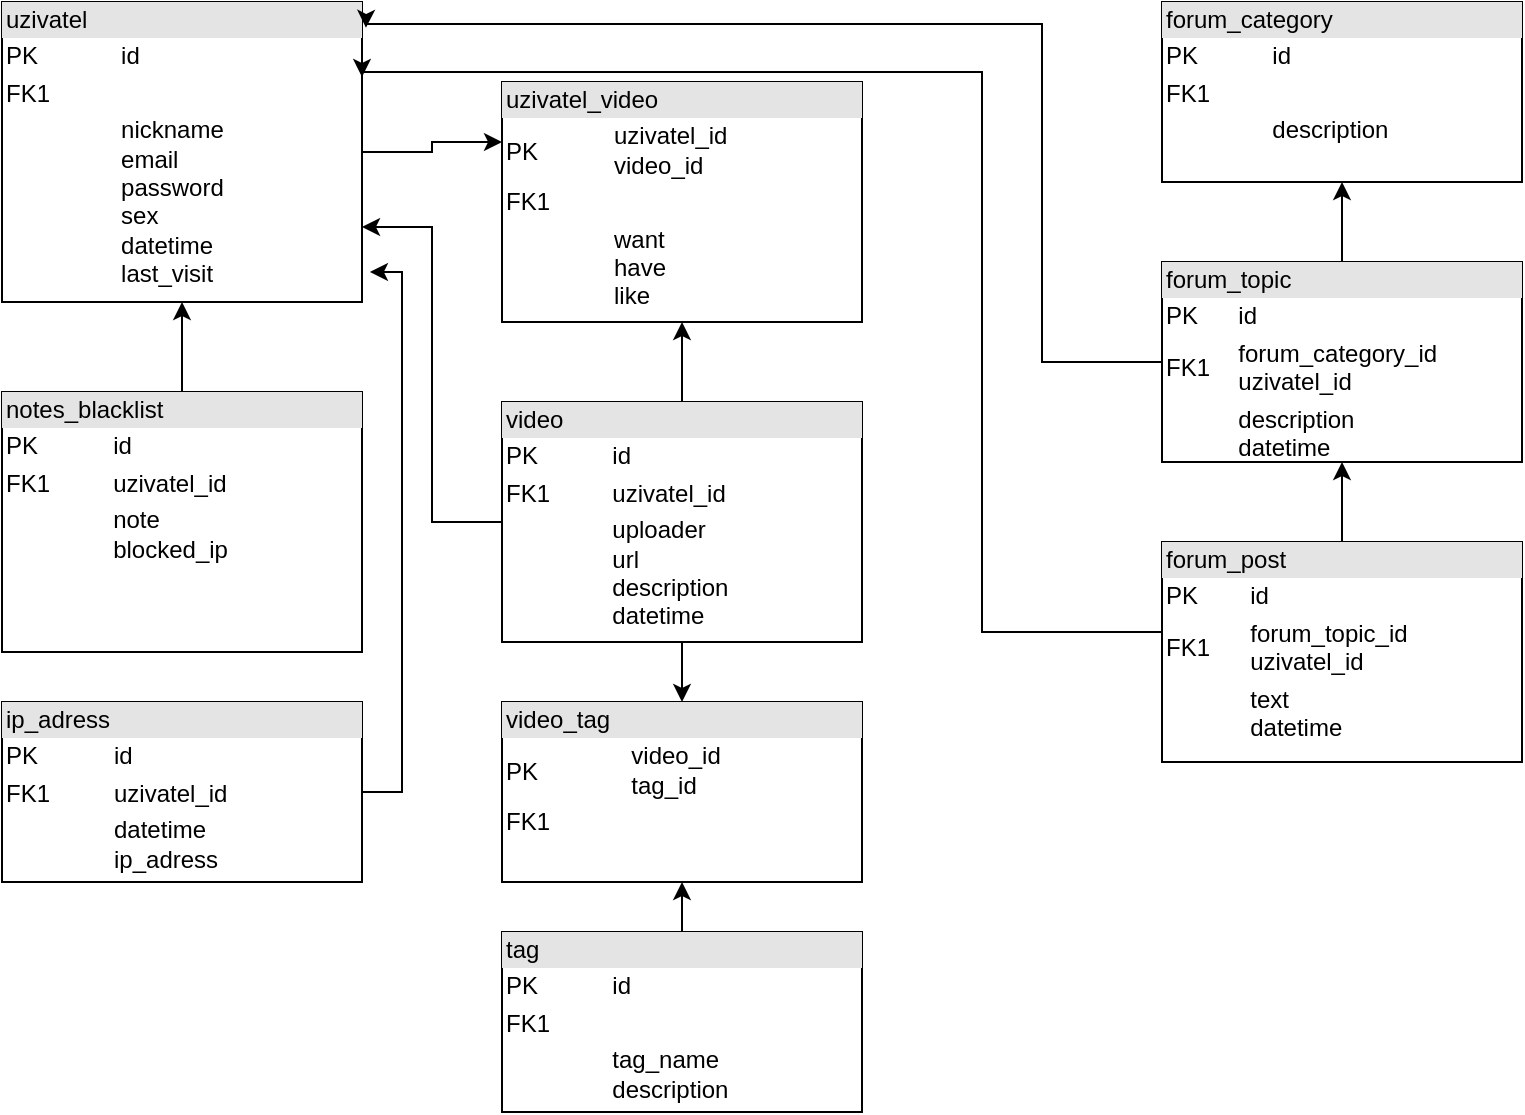 <mxfile version="20.6.0" type="github">
  <diagram id="RxRgk9gxCJusj9o6Y9pw" name="Stránka-1">
    <mxGraphModel dx="868" dy="526" grid="1" gridSize="10" guides="1" tooltips="1" connect="1" arrows="1" fold="1" page="1" pageScale="1" pageWidth="827" pageHeight="1169" math="0" shadow="0">
      <root>
        <mxCell id="0" />
        <mxCell id="1" parent="0" />
        <mxCell id="XBWe7m-5KAtk57iyDc_2-16" style="edgeStyle=orthogonalEdgeStyle;rounded=0;orthogonalLoop=1;jettySize=auto;html=1;entryX=0;entryY=0.25;entryDx=0;entryDy=0;" parent="1" source="XBWe7m-5KAtk57iyDc_2-1" target="XBWe7m-5KAtk57iyDc_2-15" edge="1">
          <mxGeometry relative="1" as="geometry" />
        </mxCell>
        <mxCell id="XBWe7m-5KAtk57iyDc_2-1" value="&lt;div style=&quot;box-sizing:border-box;width:100%;background:#e4e4e4;padding:2px;&quot;&gt;uzivatel&lt;/div&gt;&lt;table style=&quot;width:100%;font-size:1em;&quot; cellpadding=&quot;2&quot; cellspacing=&quot;0&quot;&gt;&lt;tbody&gt;&lt;tr&gt;&lt;td&gt;PK&lt;/td&gt;&lt;td&gt;id&lt;/td&gt;&lt;/tr&gt;&lt;tr&gt;&lt;td&gt;FK1&lt;/td&gt;&lt;td&gt;&lt;br&gt;&lt;/td&gt;&lt;/tr&gt;&lt;tr&gt;&lt;td&gt;&lt;/td&gt;&lt;td&gt;nickname&lt;br&gt;email&lt;br&gt;password&lt;br&gt;sex&lt;br&gt;datetime&lt;br&gt;last_visit&lt;/td&gt;&lt;/tr&gt;&lt;/tbody&gt;&lt;/table&gt;" style="verticalAlign=top;align=left;overflow=fill;html=1;" parent="1" vertex="1">
          <mxGeometry x="40" y="30" width="180" height="150" as="geometry" />
        </mxCell>
        <mxCell id="XBWe7m-5KAtk57iyDc_2-2" value="&lt;div style=&quot;box-sizing:border-box;width:100%;background:#e4e4e4;padding:2px;&quot;&gt;forum_category&lt;/div&gt;&lt;table style=&quot;width:100%;font-size:1em;&quot; cellpadding=&quot;2&quot; cellspacing=&quot;0&quot;&gt;&lt;tbody&gt;&lt;tr&gt;&lt;td&gt;PK&lt;/td&gt;&lt;td&gt;id&lt;/td&gt;&lt;/tr&gt;&lt;tr&gt;&lt;td&gt;FK1&lt;/td&gt;&lt;td&gt;&lt;br&gt;&lt;/td&gt;&lt;/tr&gt;&lt;tr&gt;&lt;td&gt;&lt;/td&gt;&lt;td&gt;description&lt;/td&gt;&lt;/tr&gt;&lt;/tbody&gt;&lt;/table&gt;" style="verticalAlign=top;align=left;overflow=fill;html=1;" parent="1" vertex="1">
          <mxGeometry x="620" y="30" width="180" height="90" as="geometry" />
        </mxCell>
        <mxCell id="XBWe7m-5KAtk57iyDc_2-6" style="edgeStyle=orthogonalEdgeStyle;rounded=0;orthogonalLoop=1;jettySize=auto;html=1;exitX=0.5;exitY=0;exitDx=0;exitDy=0;entryX=0.5;entryY=1;entryDx=0;entryDy=0;" parent="1" source="XBWe7m-5KAtk57iyDc_2-3" target="XBWe7m-5KAtk57iyDc_2-2" edge="1">
          <mxGeometry relative="1" as="geometry" />
        </mxCell>
        <mxCell id="XBWe7m-5KAtk57iyDc_2-8" style="edgeStyle=orthogonalEdgeStyle;rounded=0;orthogonalLoop=1;jettySize=auto;html=1;entryX=1.011;entryY=0.086;entryDx=0;entryDy=0;entryPerimeter=0;" parent="1" source="XBWe7m-5KAtk57iyDc_2-3" target="XBWe7m-5KAtk57iyDc_2-1" edge="1">
          <mxGeometry relative="1" as="geometry">
            <Array as="points">
              <mxPoint x="560" y="210" />
              <mxPoint x="560" y="41" />
            </Array>
          </mxGeometry>
        </mxCell>
        <mxCell id="XBWe7m-5KAtk57iyDc_2-3" value="&lt;div style=&quot;box-sizing:border-box;width:100%;background:#e4e4e4;padding:2px;&quot;&gt;forum_topic&lt;/div&gt;&lt;table style=&quot;width:100%;font-size:1em;&quot; cellpadding=&quot;2&quot; cellspacing=&quot;0&quot;&gt;&lt;tbody&gt;&lt;tr&gt;&lt;td&gt;PK&lt;/td&gt;&lt;td&gt;id&lt;/td&gt;&lt;/tr&gt;&lt;tr&gt;&lt;td&gt;FK1&lt;/td&gt;&lt;td&gt;forum_category_id&lt;br&gt;uzivatel_id&lt;/td&gt;&lt;/tr&gt;&lt;tr&gt;&lt;td&gt;&lt;/td&gt;&lt;td&gt;description&lt;br&gt;datetime&lt;/td&gt;&lt;/tr&gt;&lt;/tbody&gt;&lt;/table&gt;" style="verticalAlign=top;align=left;overflow=fill;html=1;" parent="1" vertex="1">
          <mxGeometry x="620" y="160" width="180" height="100" as="geometry" />
        </mxCell>
        <mxCell id="XBWe7m-5KAtk57iyDc_2-11" style="edgeStyle=orthogonalEdgeStyle;rounded=0;orthogonalLoop=1;jettySize=auto;html=1;entryX=1;entryY=0.25;entryDx=0;entryDy=0;" parent="1" source="XBWe7m-5KAtk57iyDc_2-9" target="XBWe7m-5KAtk57iyDc_2-1" edge="1">
          <mxGeometry relative="1" as="geometry">
            <Array as="points">
              <mxPoint x="530" y="345" />
              <mxPoint x="530" y="65" />
            </Array>
          </mxGeometry>
        </mxCell>
        <mxCell id="XBWe7m-5KAtk57iyDc_2-12" style="edgeStyle=orthogonalEdgeStyle;rounded=0;orthogonalLoop=1;jettySize=auto;html=1;entryX=0.5;entryY=1;entryDx=0;entryDy=0;" parent="1" source="XBWe7m-5KAtk57iyDc_2-9" target="XBWe7m-5KAtk57iyDc_2-3" edge="1">
          <mxGeometry relative="1" as="geometry" />
        </mxCell>
        <mxCell id="XBWe7m-5KAtk57iyDc_2-9" value="&lt;div style=&quot;box-sizing:border-box;width:100%;background:#e4e4e4;padding:2px;&quot;&gt;forum_post&lt;br&gt;&lt;/div&gt;&lt;table style=&quot;font-size: 1em; background-color: initial; width: 176px;&quot; cellpadding=&quot;2&quot; cellspacing=&quot;0&quot;&gt;&lt;tbody&gt;&lt;tr&gt;&lt;td&gt;PK&lt;/td&gt;&lt;td&gt;id&lt;/td&gt;&lt;/tr&gt;&lt;tr&gt;&lt;td&gt;FK1&lt;/td&gt;&lt;td&gt;forum_topic_id&lt;br&gt;uzivatel_id&lt;/td&gt;&lt;/tr&gt;&lt;tr&gt;&lt;td&gt;&lt;/td&gt;&lt;td&gt;text&lt;br&gt;datetime&lt;/td&gt;&lt;/tr&gt;&lt;/tbody&gt;&lt;/table&gt;" style="verticalAlign=top;align=left;overflow=fill;html=1;" parent="1" vertex="1">
          <mxGeometry x="620" y="300" width="180" height="110" as="geometry" />
        </mxCell>
        <mxCell id="XBWe7m-5KAtk57iyDc_2-17" style="edgeStyle=orthogonalEdgeStyle;rounded=0;orthogonalLoop=1;jettySize=auto;html=1;entryX=0.5;entryY=1;entryDx=0;entryDy=0;" parent="1" source="XBWe7m-5KAtk57iyDc_2-13" target="XBWe7m-5KAtk57iyDc_2-15" edge="1">
          <mxGeometry relative="1" as="geometry" />
        </mxCell>
        <mxCell id="VhnaByd5oYkA1jOjsaV9-5" style="edgeStyle=orthogonalEdgeStyle;rounded=0;orthogonalLoop=1;jettySize=auto;html=1;entryX=1;entryY=0.75;entryDx=0;entryDy=0;" edge="1" parent="1" source="XBWe7m-5KAtk57iyDc_2-13" target="XBWe7m-5KAtk57iyDc_2-1">
          <mxGeometry relative="1" as="geometry" />
        </mxCell>
        <mxCell id="VhnaByd5oYkA1jOjsaV9-7" style="edgeStyle=orthogonalEdgeStyle;rounded=0;orthogonalLoop=1;jettySize=auto;html=1;entryX=0.5;entryY=0;entryDx=0;entryDy=0;" edge="1" parent="1" source="XBWe7m-5KAtk57iyDc_2-13" target="VhnaByd5oYkA1jOjsaV9-6">
          <mxGeometry relative="1" as="geometry" />
        </mxCell>
        <mxCell id="XBWe7m-5KAtk57iyDc_2-13" value="&lt;div style=&quot;box-sizing:border-box;width:100%;background:#e4e4e4;padding:2px;&quot;&gt;video&lt;/div&gt;&lt;table style=&quot;width:100%;font-size:1em;&quot; cellpadding=&quot;2&quot; cellspacing=&quot;0&quot;&gt;&lt;tbody&gt;&lt;tr&gt;&lt;td&gt;PK&lt;/td&gt;&lt;td&gt;id&lt;/td&gt;&lt;/tr&gt;&lt;tr&gt;&lt;td&gt;FK1&lt;/td&gt;&lt;td&gt;uzivatel_id&lt;/td&gt;&lt;/tr&gt;&lt;tr&gt;&lt;td&gt;&lt;/td&gt;&lt;td&gt;uploader&lt;br&gt;url&lt;br&gt;description&lt;br&gt;datetime&lt;/td&gt;&lt;/tr&gt;&lt;/tbody&gt;&lt;/table&gt;" style="verticalAlign=top;align=left;overflow=fill;html=1;" parent="1" vertex="1">
          <mxGeometry x="290" y="230" width="180" height="120" as="geometry" />
        </mxCell>
        <mxCell id="XBWe7m-5KAtk57iyDc_2-15" value="&lt;div style=&quot;box-sizing:border-box;width:100%;background:#e4e4e4;padding:2px;&quot;&gt;uzivatel_video&lt;/div&gt;&lt;table style=&quot;width:100%;font-size:1em;&quot; cellpadding=&quot;2&quot; cellspacing=&quot;0&quot;&gt;&lt;tbody&gt;&lt;tr&gt;&lt;td&gt;PK&lt;/td&gt;&lt;td&gt;uzivatel_id&lt;br&gt;video_id&lt;/td&gt;&lt;/tr&gt;&lt;tr&gt;&lt;td&gt;FK1&lt;/td&gt;&lt;td&gt;&lt;br&gt;&lt;/td&gt;&lt;/tr&gt;&lt;tr&gt;&lt;td&gt;&lt;/td&gt;&lt;td&gt;want&lt;br&gt;have&lt;br&gt;like&lt;/td&gt;&lt;/tr&gt;&lt;/tbody&gt;&lt;/table&gt;" style="verticalAlign=top;align=left;overflow=fill;html=1;" parent="1" vertex="1">
          <mxGeometry x="290" y="70" width="180" height="120" as="geometry" />
        </mxCell>
        <mxCell id="VhnaByd5oYkA1jOjsaV9-2" style="edgeStyle=orthogonalEdgeStyle;rounded=0;orthogonalLoop=1;jettySize=auto;html=1;entryX=0.5;entryY=1;entryDx=0;entryDy=0;" edge="1" parent="1" source="VhnaByd5oYkA1jOjsaV9-1" target="XBWe7m-5KAtk57iyDc_2-1">
          <mxGeometry relative="1" as="geometry" />
        </mxCell>
        <mxCell id="VhnaByd5oYkA1jOjsaV9-1" value="&lt;div style=&quot;box-sizing:border-box;width:100%;background:#e4e4e4;padding:2px;&quot;&gt;notes_blacklist&lt;/div&gt;&lt;table style=&quot;width:100%;font-size:1em;&quot; cellpadding=&quot;2&quot; cellspacing=&quot;0&quot;&gt;&lt;tbody&gt;&lt;tr&gt;&lt;td&gt;PK&lt;/td&gt;&lt;td&gt;id&lt;/td&gt;&lt;/tr&gt;&lt;tr&gt;&lt;td&gt;FK1&lt;/td&gt;&lt;td&gt;uzivatel_id&lt;/td&gt;&lt;/tr&gt;&lt;tr&gt;&lt;td&gt;&lt;/td&gt;&lt;td&gt;note&lt;br&gt;blocked_ip&lt;/td&gt;&lt;/tr&gt;&lt;/tbody&gt;&lt;/table&gt;" style="verticalAlign=top;align=left;overflow=fill;html=1;" vertex="1" parent="1">
          <mxGeometry x="40" y="225" width="180" height="130" as="geometry" />
        </mxCell>
        <mxCell id="VhnaByd5oYkA1jOjsaV9-8" value="" style="edgeStyle=orthogonalEdgeStyle;rounded=0;orthogonalLoop=1;jettySize=auto;html=1;" edge="1" parent="1" source="VhnaByd5oYkA1jOjsaV9-3" target="VhnaByd5oYkA1jOjsaV9-6">
          <mxGeometry relative="1" as="geometry" />
        </mxCell>
        <mxCell id="VhnaByd5oYkA1jOjsaV9-3" value="&lt;div style=&quot;box-sizing:border-box;width:100%;background:#e4e4e4;padding:2px;&quot;&gt;tag&lt;/div&gt;&lt;table style=&quot;width:100%;font-size:1em;&quot; cellpadding=&quot;2&quot; cellspacing=&quot;0&quot;&gt;&lt;tbody&gt;&lt;tr&gt;&lt;td&gt;PK&lt;/td&gt;&lt;td&gt;id&lt;/td&gt;&lt;/tr&gt;&lt;tr&gt;&lt;td&gt;FK1&lt;/td&gt;&lt;td&gt;&lt;br&gt;&lt;/td&gt;&lt;/tr&gt;&lt;tr&gt;&lt;td&gt;&lt;/td&gt;&lt;td&gt;tag_name&lt;br&gt;description&lt;/td&gt;&lt;/tr&gt;&lt;/tbody&gt;&lt;/table&gt;" style="verticalAlign=top;align=left;overflow=fill;html=1;" vertex="1" parent="1">
          <mxGeometry x="290" y="495" width="180" height="90" as="geometry" />
        </mxCell>
        <mxCell id="VhnaByd5oYkA1jOjsaV9-6" value="&lt;div style=&quot;box-sizing:border-box;width:100%;background:#e4e4e4;padding:2px;&quot;&gt;video_tag&lt;/div&gt;&lt;table style=&quot;width:100%;font-size:1em;&quot; cellpadding=&quot;2&quot; cellspacing=&quot;0&quot;&gt;&lt;tbody&gt;&lt;tr&gt;&lt;td&gt;PK&lt;/td&gt;&lt;td&gt;video_id&lt;br&gt;tag_id&lt;/td&gt;&lt;/tr&gt;&lt;tr&gt;&lt;td&gt;FK1&lt;/td&gt;&lt;td&gt;&lt;br&gt;&lt;/td&gt;&lt;/tr&gt;&lt;tr&gt;&lt;td&gt;&lt;/td&gt;&lt;td&gt;&lt;br&gt;&lt;/td&gt;&lt;/tr&gt;&lt;/tbody&gt;&lt;/table&gt;" style="verticalAlign=top;align=left;overflow=fill;html=1;" vertex="1" parent="1">
          <mxGeometry x="290" y="380" width="180" height="90" as="geometry" />
        </mxCell>
        <mxCell id="VhnaByd5oYkA1jOjsaV9-15" style="edgeStyle=orthogonalEdgeStyle;rounded=0;orthogonalLoop=1;jettySize=auto;html=1;entryX=1.022;entryY=0.9;entryDx=0;entryDy=0;entryPerimeter=0;" edge="1" parent="1" source="VhnaByd5oYkA1jOjsaV9-9" target="XBWe7m-5KAtk57iyDc_2-1">
          <mxGeometry relative="1" as="geometry">
            <Array as="points">
              <mxPoint x="240" y="425" />
              <mxPoint x="240" y="165" />
            </Array>
          </mxGeometry>
        </mxCell>
        <mxCell id="VhnaByd5oYkA1jOjsaV9-9" value="&lt;div style=&quot;box-sizing:border-box;width:100%;background:#e4e4e4;padding:2px;&quot;&gt;ip_adress&lt;/div&gt;&lt;table style=&quot;width:100%;font-size:1em;&quot; cellpadding=&quot;2&quot; cellspacing=&quot;0&quot;&gt;&lt;tbody&gt;&lt;tr&gt;&lt;td&gt;PK&lt;/td&gt;&lt;td&gt;id&lt;/td&gt;&lt;/tr&gt;&lt;tr&gt;&lt;td&gt;FK1&lt;/td&gt;&lt;td&gt;uzivatel_id&lt;/td&gt;&lt;/tr&gt;&lt;tr&gt;&lt;td&gt;&lt;/td&gt;&lt;td&gt;datetime&lt;br&gt;ip_adress&lt;/td&gt;&lt;/tr&gt;&lt;/tbody&gt;&lt;/table&gt;" style="verticalAlign=top;align=left;overflow=fill;html=1;" vertex="1" parent="1">
          <mxGeometry x="40" y="380" width="180" height="90" as="geometry" />
        </mxCell>
      </root>
    </mxGraphModel>
  </diagram>
</mxfile>
